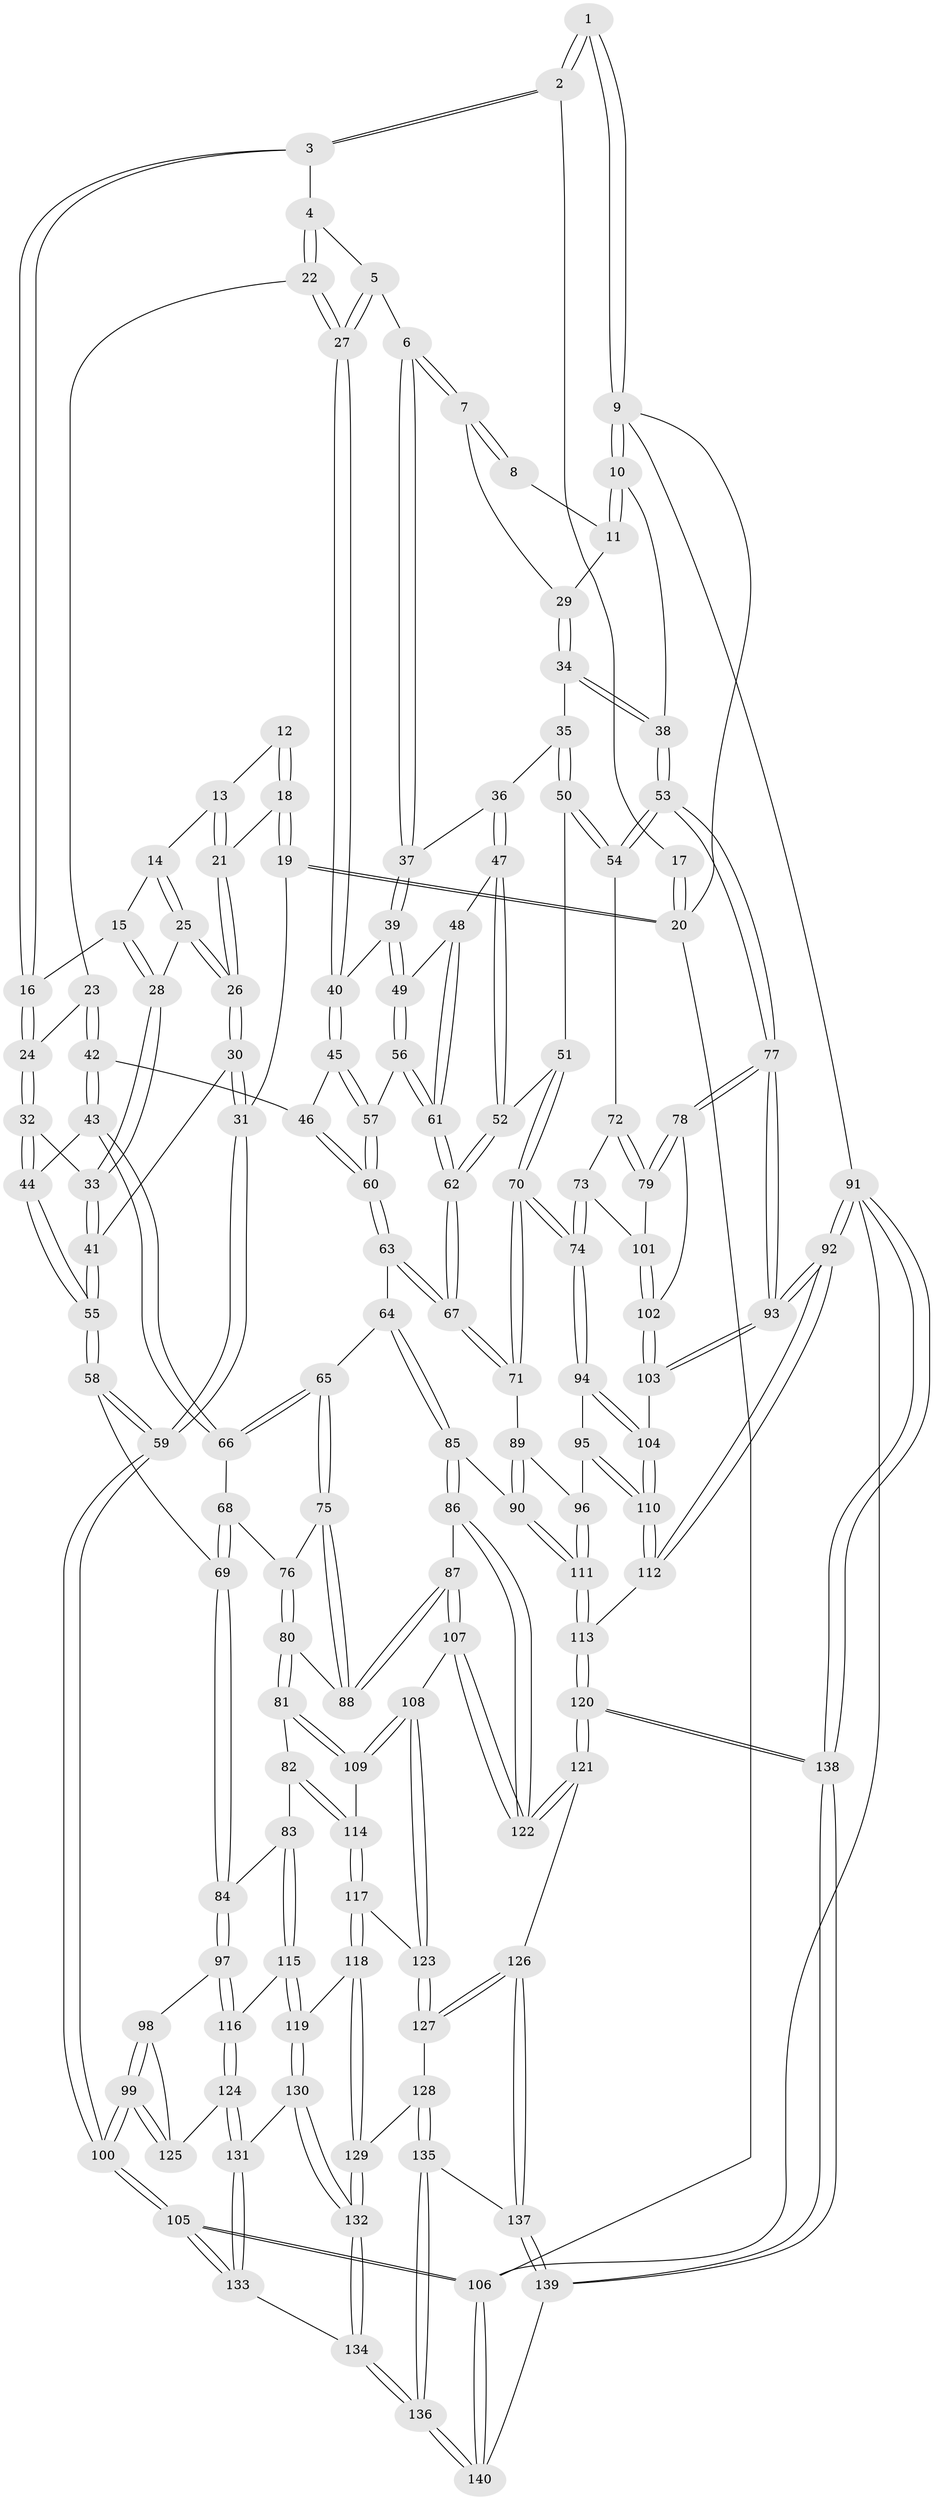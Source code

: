 // Generated by graph-tools (version 1.1) at 2025/38/03/09/25 02:38:27]
// undirected, 140 vertices, 347 edges
graph export_dot {
graph [start="1"]
  node [color=gray90,style=filled];
  1 [pos="+0.8131542508750356+0"];
  2 [pos="+0.39051848446704585+0"];
  3 [pos="+0.39931475567137387+0"];
  4 [pos="+0.42725191139965124+0.01823608865637574"];
  5 [pos="+0.540828376198216+0.1257920232654534"];
  6 [pos="+0.7091431368506739+0.14477000595895506"];
  7 [pos="+0.7589924525379756+0.07210013227690816"];
  8 [pos="+0.8131015033229818+0"];
  9 [pos="+1+0"];
  10 [pos="+1+0"];
  11 [pos="+0.9304098464765425+0.16662893281614793"];
  12 [pos="+0.11898407912151339+0"];
  13 [pos="+0.12831876633602435+0.045355143985726584"];
  14 [pos="+0.20948713721127193+0.1555061259196525"];
  15 [pos="+0.24374711709752253+0.1555910217728687"];
  16 [pos="+0.29657114879503566+0.14700347814060855"];
  17 [pos="+0.11828137680588074+0"];
  18 [pos="+0.02913471405177018+0.13373195226118678"];
  19 [pos="+0+0.2434189637506178"];
  20 [pos="+0+0"];
  21 [pos="+0.10080089903603683+0.16971611208048712"];
  22 [pos="+0.4292339193905207+0.20896742246571803"];
  23 [pos="+0.40028904365176887+0.23795719054920447"];
  24 [pos="+0.3037054582230172+0.19995789803984884"];
  25 [pos="+0.1590958964832964+0.20607656476073302"];
  26 [pos="+0.10612119099462249+0.216624832102693"];
  27 [pos="+0.5335381914847204+0.26711737471277097"];
  28 [pos="+0.21473504837409918+0.2440282337909812"];
  29 [pos="+0.8950135953649727+0.19495756726924154"];
  30 [pos="+0.062171445608197595+0.2794923449500253"];
  31 [pos="+0+0.37109002491317616"];
  32 [pos="+0.2706582635781963+0.2964349240140907"];
  33 [pos="+0.2594578160777367+0.29498229969323486"];
  34 [pos="+0.8963010369096199+0.20930331591332335"];
  35 [pos="+0.868692330532947+0.2628229286999414"];
  36 [pos="+0.8004656624017652+0.27079170797085844"];
  37 [pos="+0.7057308870863089+0.19339436916582206"];
  38 [pos="+1+0.36352322248625574"];
  39 [pos="+0.6480802634735432+0.2822738539376446"];
  40 [pos="+0.5450566230998504+0.2920910658885083"];
  41 [pos="+0.1547987170955269+0.32772445139065987"];
  42 [pos="+0.3814808348661409+0.3742968816839141"];
  43 [pos="+0.3708909741845731+0.37975696090004135"];
  44 [pos="+0.3153429062230425+0.3483898135688751"];
  45 [pos="+0.5148267697690786+0.3361513982901048"];
  46 [pos="+0.4511978598779822+0.36799228533963574"];
  47 [pos="+0.7708884822463115+0.3939545169671075"];
  48 [pos="+0.7566910890848377+0.3907445869839008"];
  49 [pos="+0.6905371629078911+0.3630338960187455"];
  50 [pos="+0.9361197411755185+0.41151884384062903"];
  51 [pos="+0.8286419290321513+0.44069215016392743"];
  52 [pos="+0.8260107805810003+0.43956445469004995"];
  53 [pos="+1+0.39907609275895006"];
  54 [pos="+1+0.4281365600240412"];
  55 [pos="+0.1749822520209215+0.4334278948061136"];
  56 [pos="+0.6239483621696872+0.4379744620759329"];
  57 [pos="+0.580331442647706+0.421450170131883"];
  58 [pos="+0.14463297425468605+0.536034247349282"];
  59 [pos="+0+0.4829765839726179"];
  60 [pos="+0.5161665106673275+0.48987686900545424"];
  61 [pos="+0.6423509140335002+0.5248088232917396"];
  62 [pos="+0.6430808873004605+0.5467919664950944"];
  63 [pos="+0.5150789536958066+0.5420458239043195"];
  64 [pos="+0.5073971509921743+0.5470393268368586"];
  65 [pos="+0.49156555196404084+0.5505050798646354"];
  66 [pos="+0.3544597769101048+0.46208175230832566"];
  67 [pos="+0.6417139813567602+0.5513065579247187"];
  68 [pos="+0.32011217900520544+0.5035673245838078"];
  69 [pos="+0.15968817962417925+0.547431131106307"];
  70 [pos="+0.8098709966017908+0.6156994397576099"];
  71 [pos="+0.6439899849893859+0.5558660375243315"];
  72 [pos="+0.954984766783975+0.5581076145769083"];
  73 [pos="+0.8667609960667834+0.6196775040492155"];
  74 [pos="+0.8126507586979941+0.620882209086337"];
  75 [pos="+0.4525230164910525+0.5969517790368845"];
  76 [pos="+0.3452757411168472+0.5626563205137893"];
  77 [pos="+1+0.79219267724993"];
  78 [pos="+1+0.7002828031484402"];
  79 [pos="+0.9919929679421278+0.6755532944898354"];
  80 [pos="+0.34636668100898127+0.6613886816309921"];
  81 [pos="+0.3218260625310127+0.677085184515769"];
  82 [pos="+0.2789619058280609+0.6803519155670519"];
  83 [pos="+0.27442501238689737+0.6801833690795964"];
  84 [pos="+0.16756291281622676+0.5756981956118585"];
  85 [pos="+0.547086391461495+0.6920578401457294"];
  86 [pos="+0.5056716447758925+0.7157313951927136"];
  87 [pos="+0.4313549130357584+0.6721024860115752"];
  88 [pos="+0.43016827692418214+0.6705803846421077"];
  89 [pos="+0.6334533374997022+0.6163807688982338"];
  90 [pos="+0.572881483971295+0.6897889476028584"];
  91 [pos="+1+1"];
  92 [pos="+1+1"];
  93 [pos="+1+1"];
  94 [pos="+0.8065021840891202+0.6432799208944169"];
  95 [pos="+0.7083476493022859+0.6983173144569028"];
  96 [pos="+0.7015665664227745+0.7006316040456673"];
  97 [pos="+0.12318467514676099+0.7231188267479983"];
  98 [pos="+0.10335167094857703+0.7306831511453254"];
  99 [pos="+0+0.6778333685527167"];
  100 [pos="+0+0.6663182582787619"];
  101 [pos="+0.8970981424029812+0.641437895097025"];
  102 [pos="+0.9186129101843806+0.7243886460389649"];
  103 [pos="+0.8822234779060781+0.7529285138501969"];
  104 [pos="+0.8328960849400517+0.7504341660496621"];
  105 [pos="+0+1"];
  106 [pos="+0+1"];
  107 [pos="+0.39640125848574426+0.7622527108515357"];
  108 [pos="+0.3649361304708647+0.7643690372226961"];
  109 [pos="+0.34480676122251513+0.7418132910393358"];
  110 [pos="+0.8029224948494864+0.8030719246622537"];
  111 [pos="+0.6567537355628472+0.7745318649492307"];
  112 [pos="+0.7778017769665438+0.8619809438087431"];
  113 [pos="+0.6664473482168319+0.8685007736392276"];
  114 [pos="+0.30707145504993355+0.7738259076802025"];
  115 [pos="+0.21414752702701983+0.7897788513138948"];
  116 [pos="+0.17572284349886438+0.7668297364377499"];
  117 [pos="+0.3040013005943467+0.7806000303382931"];
  118 [pos="+0.23262958933677075+0.8175713352977327"];
  119 [pos="+0.2208782617218856+0.8085565858456768"];
  120 [pos="+0.6501167034151789+0.8817911126557771"];
  121 [pos="+0.49508934671893484+0.8725708441324219"];
  122 [pos="+0.49244309143194154+0.8584959786413375"];
  123 [pos="+0.3496844928570268+0.8001079588883956"];
  124 [pos="+0.08153190501660844+0.8458501312125949"];
  125 [pos="+0.07676871709548402+0.8150553285177017"];
  126 [pos="+0.47729978883269897+0.8886623826028456"];
  127 [pos="+0.3518803533410761+0.8321827836551772"];
  128 [pos="+0.2779221568498427+0.8624011205313984"];
  129 [pos="+0.25523330390666116+0.8493325598451084"];
  130 [pos="+0.13457251124988448+0.874473171613395"];
  131 [pos="+0.0813164453864394+0.8604977286840801"];
  132 [pos="+0.1746800319998349+0.9771728045714988"];
  133 [pos="+0+0.9343155409572371"];
  134 [pos="+0.17467600072944242+0.9793046145320063"];
  135 [pos="+0.28090091565594133+0.8688984632510006"];
  136 [pos="+0.242982066061813+1"];
  137 [pos="+0.42168444060465743+0.9931096585052583"];
  138 [pos="+0.6667465992448233+1"];
  139 [pos="+0.37415183907735333+1"];
  140 [pos="+0.27824230538831+1"];
  1 -- 2;
  1 -- 2;
  1 -- 9;
  1 -- 9;
  2 -- 3;
  2 -- 3;
  2 -- 17;
  3 -- 4;
  3 -- 16;
  3 -- 16;
  4 -- 5;
  4 -- 22;
  4 -- 22;
  5 -- 6;
  5 -- 27;
  5 -- 27;
  6 -- 7;
  6 -- 7;
  6 -- 37;
  6 -- 37;
  7 -- 8;
  7 -- 8;
  7 -- 29;
  8 -- 11;
  9 -- 10;
  9 -- 10;
  9 -- 20;
  9 -- 91;
  10 -- 11;
  10 -- 11;
  10 -- 38;
  11 -- 29;
  12 -- 13;
  12 -- 18;
  12 -- 18;
  13 -- 14;
  13 -- 21;
  13 -- 21;
  14 -- 15;
  14 -- 25;
  14 -- 25;
  15 -- 16;
  15 -- 28;
  15 -- 28;
  16 -- 24;
  16 -- 24;
  17 -- 20;
  17 -- 20;
  18 -- 19;
  18 -- 19;
  18 -- 21;
  19 -- 20;
  19 -- 20;
  19 -- 31;
  20 -- 106;
  21 -- 26;
  21 -- 26;
  22 -- 23;
  22 -- 27;
  22 -- 27;
  23 -- 24;
  23 -- 42;
  23 -- 42;
  24 -- 32;
  24 -- 32;
  25 -- 26;
  25 -- 26;
  25 -- 28;
  26 -- 30;
  26 -- 30;
  27 -- 40;
  27 -- 40;
  28 -- 33;
  28 -- 33;
  29 -- 34;
  29 -- 34;
  30 -- 31;
  30 -- 31;
  30 -- 41;
  31 -- 59;
  31 -- 59;
  32 -- 33;
  32 -- 44;
  32 -- 44;
  33 -- 41;
  33 -- 41;
  34 -- 35;
  34 -- 38;
  34 -- 38;
  35 -- 36;
  35 -- 50;
  35 -- 50;
  36 -- 37;
  36 -- 47;
  36 -- 47;
  37 -- 39;
  37 -- 39;
  38 -- 53;
  38 -- 53;
  39 -- 40;
  39 -- 49;
  39 -- 49;
  40 -- 45;
  40 -- 45;
  41 -- 55;
  41 -- 55;
  42 -- 43;
  42 -- 43;
  42 -- 46;
  43 -- 44;
  43 -- 66;
  43 -- 66;
  44 -- 55;
  44 -- 55;
  45 -- 46;
  45 -- 57;
  45 -- 57;
  46 -- 60;
  46 -- 60;
  47 -- 48;
  47 -- 52;
  47 -- 52;
  48 -- 49;
  48 -- 61;
  48 -- 61;
  49 -- 56;
  49 -- 56;
  50 -- 51;
  50 -- 54;
  50 -- 54;
  51 -- 52;
  51 -- 70;
  51 -- 70;
  52 -- 62;
  52 -- 62;
  53 -- 54;
  53 -- 54;
  53 -- 77;
  53 -- 77;
  54 -- 72;
  55 -- 58;
  55 -- 58;
  56 -- 57;
  56 -- 61;
  56 -- 61;
  57 -- 60;
  57 -- 60;
  58 -- 59;
  58 -- 59;
  58 -- 69;
  59 -- 100;
  59 -- 100;
  60 -- 63;
  60 -- 63;
  61 -- 62;
  61 -- 62;
  62 -- 67;
  62 -- 67;
  63 -- 64;
  63 -- 67;
  63 -- 67;
  64 -- 65;
  64 -- 85;
  64 -- 85;
  65 -- 66;
  65 -- 66;
  65 -- 75;
  65 -- 75;
  66 -- 68;
  67 -- 71;
  67 -- 71;
  68 -- 69;
  68 -- 69;
  68 -- 76;
  69 -- 84;
  69 -- 84;
  70 -- 71;
  70 -- 71;
  70 -- 74;
  70 -- 74;
  71 -- 89;
  72 -- 73;
  72 -- 79;
  72 -- 79;
  73 -- 74;
  73 -- 74;
  73 -- 101;
  74 -- 94;
  74 -- 94;
  75 -- 76;
  75 -- 88;
  75 -- 88;
  76 -- 80;
  76 -- 80;
  77 -- 78;
  77 -- 78;
  77 -- 93;
  77 -- 93;
  78 -- 79;
  78 -- 79;
  78 -- 102;
  79 -- 101;
  80 -- 81;
  80 -- 81;
  80 -- 88;
  81 -- 82;
  81 -- 109;
  81 -- 109;
  82 -- 83;
  82 -- 114;
  82 -- 114;
  83 -- 84;
  83 -- 115;
  83 -- 115;
  84 -- 97;
  84 -- 97;
  85 -- 86;
  85 -- 86;
  85 -- 90;
  86 -- 87;
  86 -- 122;
  86 -- 122;
  87 -- 88;
  87 -- 88;
  87 -- 107;
  87 -- 107;
  89 -- 90;
  89 -- 90;
  89 -- 96;
  90 -- 111;
  90 -- 111;
  91 -- 92;
  91 -- 92;
  91 -- 138;
  91 -- 138;
  91 -- 106;
  92 -- 93;
  92 -- 93;
  92 -- 112;
  92 -- 112;
  93 -- 103;
  93 -- 103;
  94 -- 95;
  94 -- 104;
  94 -- 104;
  95 -- 96;
  95 -- 110;
  95 -- 110;
  96 -- 111;
  96 -- 111;
  97 -- 98;
  97 -- 116;
  97 -- 116;
  98 -- 99;
  98 -- 99;
  98 -- 125;
  99 -- 100;
  99 -- 100;
  99 -- 125;
  99 -- 125;
  100 -- 105;
  100 -- 105;
  101 -- 102;
  101 -- 102;
  102 -- 103;
  102 -- 103;
  103 -- 104;
  104 -- 110;
  104 -- 110;
  105 -- 106;
  105 -- 106;
  105 -- 133;
  105 -- 133;
  106 -- 140;
  106 -- 140;
  107 -- 108;
  107 -- 122;
  107 -- 122;
  108 -- 109;
  108 -- 109;
  108 -- 123;
  108 -- 123;
  109 -- 114;
  110 -- 112;
  110 -- 112;
  111 -- 113;
  111 -- 113;
  112 -- 113;
  113 -- 120;
  113 -- 120;
  114 -- 117;
  114 -- 117;
  115 -- 116;
  115 -- 119;
  115 -- 119;
  116 -- 124;
  116 -- 124;
  117 -- 118;
  117 -- 118;
  117 -- 123;
  118 -- 119;
  118 -- 129;
  118 -- 129;
  119 -- 130;
  119 -- 130;
  120 -- 121;
  120 -- 121;
  120 -- 138;
  120 -- 138;
  121 -- 122;
  121 -- 122;
  121 -- 126;
  123 -- 127;
  123 -- 127;
  124 -- 125;
  124 -- 131;
  124 -- 131;
  126 -- 127;
  126 -- 127;
  126 -- 137;
  126 -- 137;
  127 -- 128;
  128 -- 129;
  128 -- 135;
  128 -- 135;
  129 -- 132;
  129 -- 132;
  130 -- 131;
  130 -- 132;
  130 -- 132;
  131 -- 133;
  131 -- 133;
  132 -- 134;
  132 -- 134;
  133 -- 134;
  134 -- 136;
  134 -- 136;
  135 -- 136;
  135 -- 136;
  135 -- 137;
  136 -- 140;
  136 -- 140;
  137 -- 139;
  137 -- 139;
  138 -- 139;
  138 -- 139;
  139 -- 140;
}
